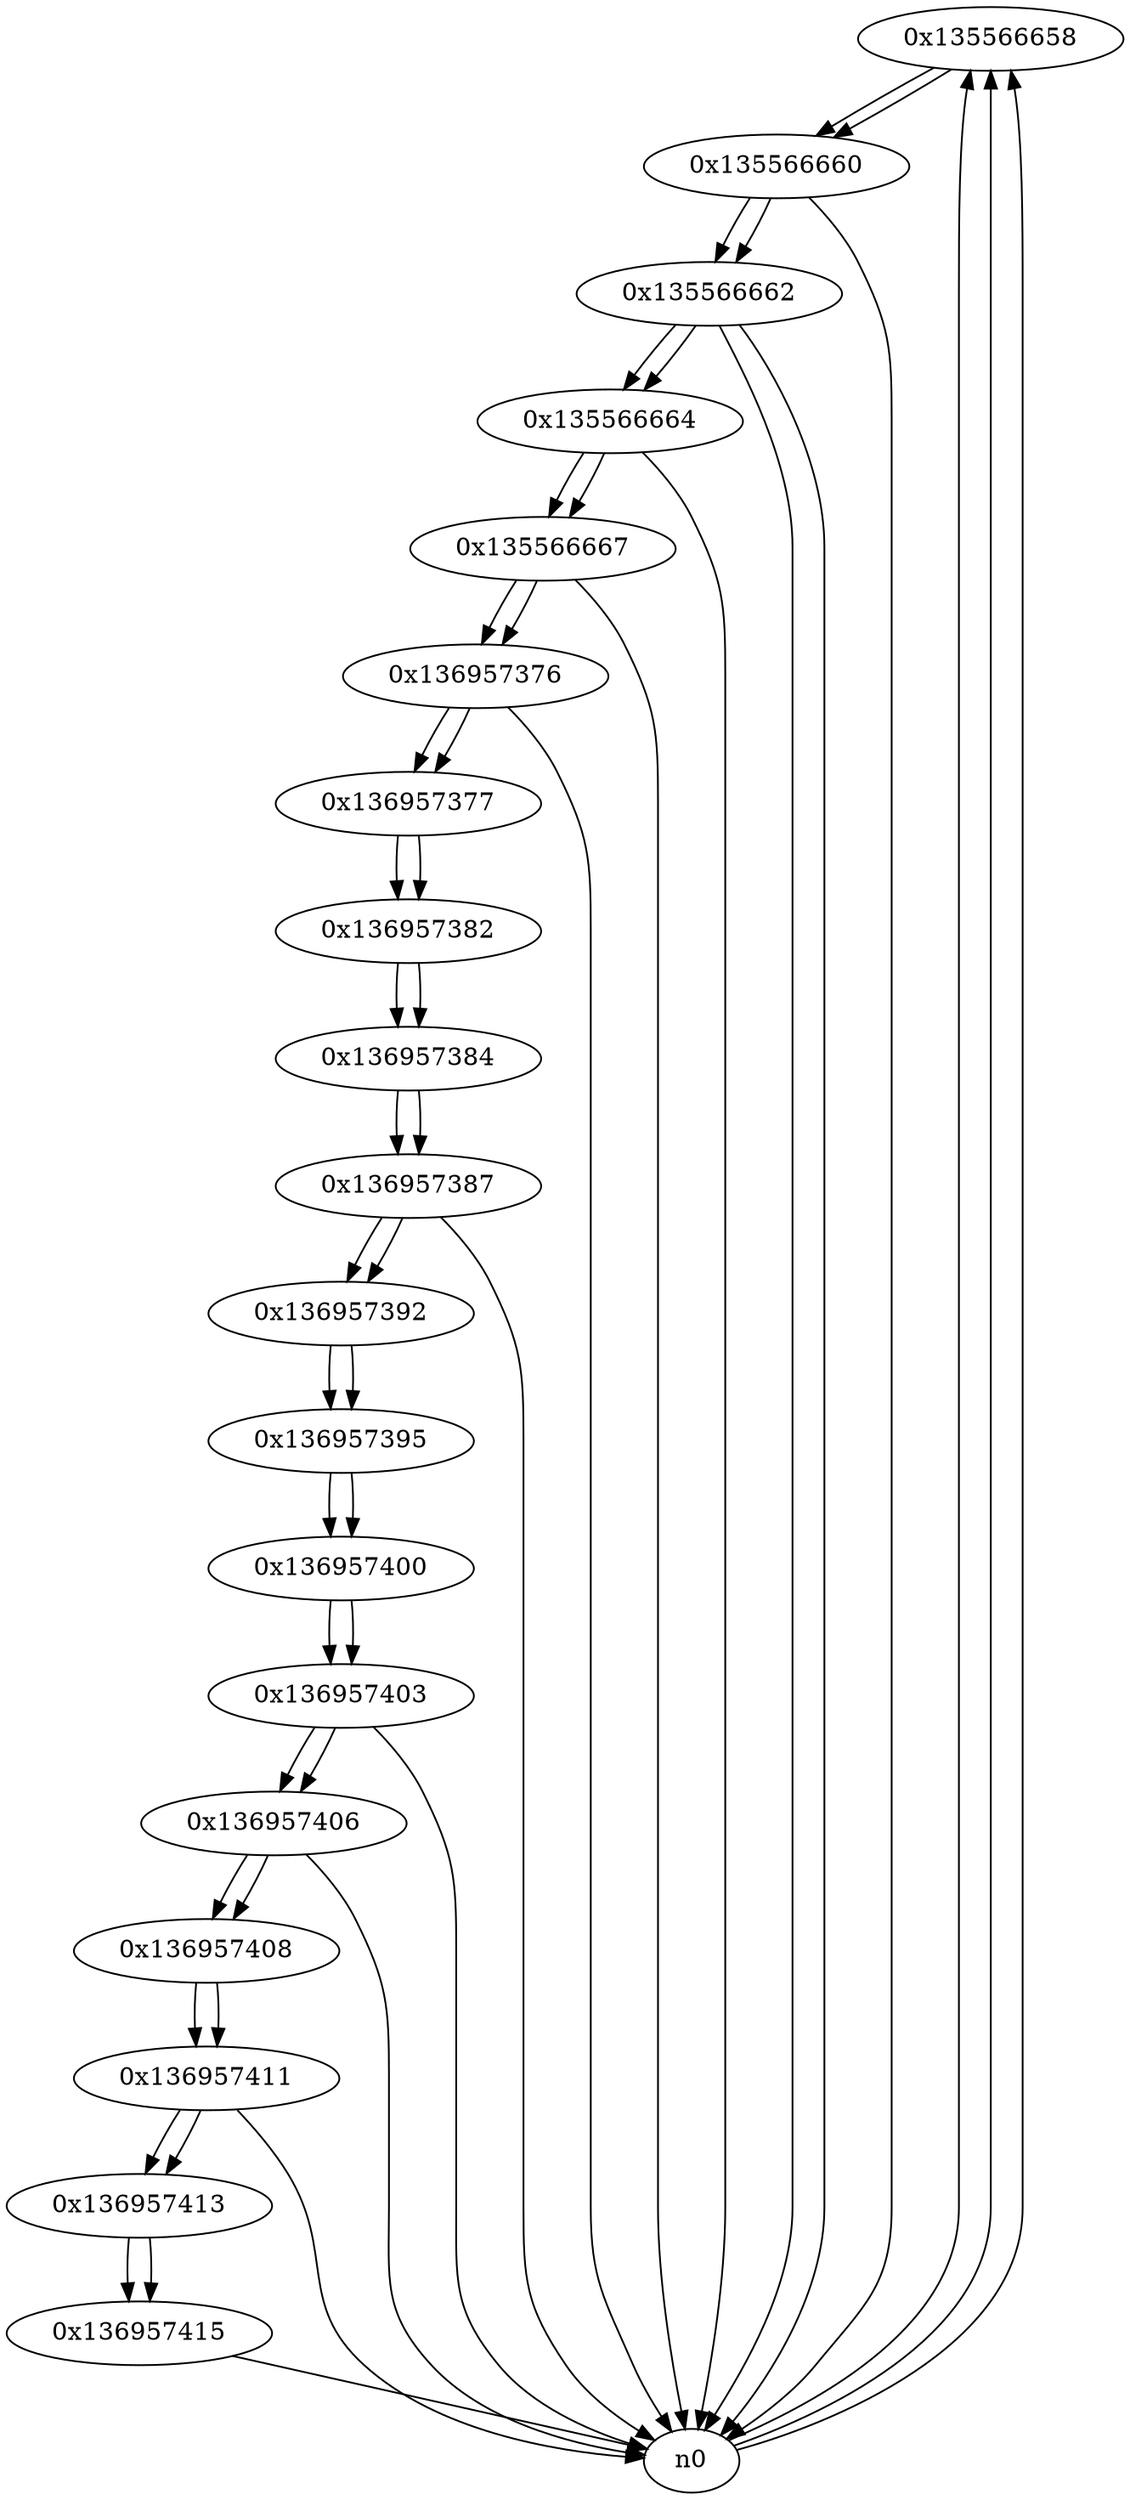digraph G{
/* nodes */
  n1 [label="0x135566658"]
  n2 [label="0x135566660"]
  n3 [label="0x135566662"]
  n4 [label="0x135566664"]
  n5 [label="0x135566667"]
  n6 [label="0x136957376"]
  n7 [label="0x136957377"]
  n8 [label="0x136957382"]
  n9 [label="0x136957384"]
  n10 [label="0x136957387"]
  n11 [label="0x136957392"]
  n12 [label="0x136957395"]
  n13 [label="0x136957400"]
  n14 [label="0x136957403"]
  n15 [label="0x136957406"]
  n16 [label="0x136957408"]
  n17 [label="0x136957411"]
  n18 [label="0x136957413"]
  n19 [label="0x136957415"]
/* edges */
n1 -> n2;
n0 -> n1;
n0 -> n1;
n0 -> n1;
n2 -> n3;
n2 -> n0;
n1 -> n2;
n3 -> n4;
n3 -> n0;
n3 -> n0;
n2 -> n3;
n4 -> n5;
n4 -> n0;
n3 -> n4;
n5 -> n6;
n5 -> n0;
n4 -> n5;
n6 -> n7;
n6 -> n0;
n5 -> n6;
n7 -> n8;
n6 -> n7;
n8 -> n9;
n7 -> n8;
n9 -> n10;
n8 -> n9;
n10 -> n11;
n10 -> n0;
n9 -> n10;
n11 -> n12;
n10 -> n11;
n12 -> n13;
n11 -> n12;
n13 -> n14;
n12 -> n13;
n14 -> n15;
n14 -> n0;
n13 -> n14;
n15 -> n16;
n15 -> n0;
n14 -> n15;
n16 -> n17;
n15 -> n16;
n17 -> n18;
n17 -> n0;
n16 -> n17;
n18 -> n19;
n17 -> n18;
n19 -> n0;
n18 -> n19;
}
